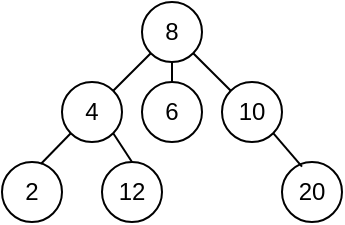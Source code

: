 <mxfile>
    <diagram id="9yixdvpEwnK6OO3b_jlA" name="Page-1">
        <mxGraphModel dx="616" dy="635" grid="1" gridSize="10" guides="1" tooltips="1" connect="1" arrows="1" fold="1" page="1" pageScale="1" pageWidth="850" pageHeight="1100" math="0" shadow="0">
            <root>
                <mxCell id="0"/>
                <mxCell id="1" parent="0"/>
                <mxCell id="2" value="20" style="ellipse;whiteSpace=wrap;html=1;aspect=fixed;" vertex="1" parent="1">
                    <mxGeometry x="240" y="160" width="30" height="30" as="geometry"/>
                </mxCell>
                <mxCell id="3" style="edgeStyle=none;html=1;exitX=1;exitY=1;exitDx=0;exitDy=0;entryX=0.333;entryY=0.076;entryDx=0;entryDy=0;entryPerimeter=0;endArrow=none;endFill=0;" edge="1" parent="1" source="4" target="2">
                    <mxGeometry relative="1" as="geometry"/>
                </mxCell>
                <mxCell id="4" value="10" style="ellipse;whiteSpace=wrap;html=1;aspect=fixed;" vertex="1" parent="1">
                    <mxGeometry x="210" y="120" width="30" height="30" as="geometry"/>
                </mxCell>
                <mxCell id="5" value="2" style="ellipse;whiteSpace=wrap;html=1;aspect=fixed;" vertex="1" parent="1">
                    <mxGeometry x="100" y="160" width="30" height="30" as="geometry"/>
                </mxCell>
                <mxCell id="6" value="12" style="ellipse;whiteSpace=wrap;html=1;aspect=fixed;" vertex="1" parent="1">
                    <mxGeometry x="150" y="160" width="30" height="30" as="geometry"/>
                </mxCell>
                <mxCell id="7" style="edgeStyle=none;html=1;exitX=0;exitY=1;exitDx=0;exitDy=0;entryX=1;entryY=0;entryDx=0;entryDy=0;endArrow=none;endFill=0;" edge="1" parent="1" source="10" target="14">
                    <mxGeometry relative="1" as="geometry"/>
                </mxCell>
                <mxCell id="8" style="edgeStyle=none;html=1;exitX=0.5;exitY=1;exitDx=0;exitDy=0;entryX=0.5;entryY=0;entryDx=0;entryDy=0;endArrow=none;endFill=0;" edge="1" parent="1" source="10" target="11">
                    <mxGeometry relative="1" as="geometry"/>
                </mxCell>
                <mxCell id="9" style="edgeStyle=none;html=1;exitX=1;exitY=1;exitDx=0;exitDy=0;entryX=0;entryY=0;entryDx=0;entryDy=0;endArrow=none;endFill=0;" edge="1" parent="1" source="10" target="4">
                    <mxGeometry relative="1" as="geometry"/>
                </mxCell>
                <mxCell id="10" value="8" style="ellipse;whiteSpace=wrap;html=1;aspect=fixed;" vertex="1" parent="1">
                    <mxGeometry x="170" y="80" width="30" height="30" as="geometry"/>
                </mxCell>
                <mxCell id="11" value="6" style="ellipse;whiteSpace=wrap;html=1;aspect=fixed;" vertex="1" parent="1">
                    <mxGeometry x="170" y="120" width="30" height="30" as="geometry"/>
                </mxCell>
                <mxCell id="12" style="edgeStyle=none;html=1;exitX=0;exitY=1;exitDx=0;exitDy=0;entryX=0.651;entryY=0.029;entryDx=0;entryDy=0;entryPerimeter=0;endArrow=none;endFill=0;" edge="1" parent="1" source="14" target="5">
                    <mxGeometry relative="1" as="geometry"/>
                </mxCell>
                <mxCell id="13" style="edgeStyle=none;html=1;exitX=1;exitY=1;exitDx=0;exitDy=0;entryX=0.5;entryY=0;entryDx=0;entryDy=0;endArrow=none;endFill=0;" edge="1" parent="1" source="14" target="6">
                    <mxGeometry relative="1" as="geometry"/>
                </mxCell>
                <mxCell id="14" value="4" style="ellipse;whiteSpace=wrap;html=1;aspect=fixed;" vertex="1" parent="1">
                    <mxGeometry x="130" y="120" width="30" height="30" as="geometry"/>
                </mxCell>
            </root>
        </mxGraphModel>
    </diagram>
</mxfile>